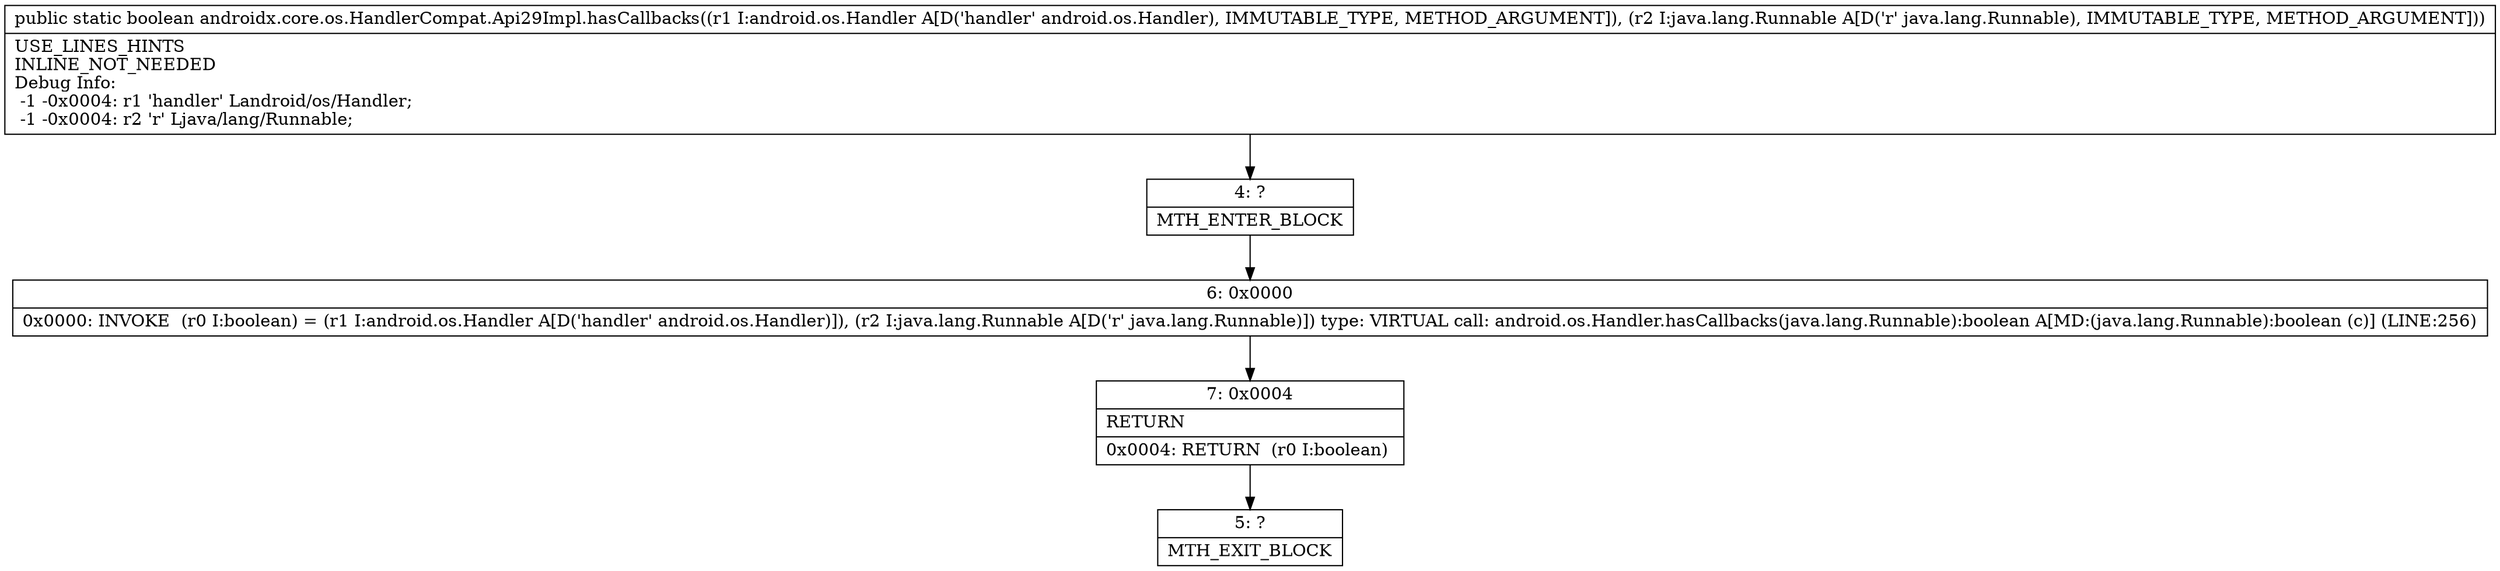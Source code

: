 digraph "CFG forandroidx.core.os.HandlerCompat.Api29Impl.hasCallbacks(Landroid\/os\/Handler;Ljava\/lang\/Runnable;)Z" {
Node_4 [shape=record,label="{4\:\ ?|MTH_ENTER_BLOCK\l}"];
Node_6 [shape=record,label="{6\:\ 0x0000|0x0000: INVOKE  (r0 I:boolean) = (r1 I:android.os.Handler A[D('handler' android.os.Handler)]), (r2 I:java.lang.Runnable A[D('r' java.lang.Runnable)]) type: VIRTUAL call: android.os.Handler.hasCallbacks(java.lang.Runnable):boolean A[MD:(java.lang.Runnable):boolean (c)] (LINE:256)\l}"];
Node_7 [shape=record,label="{7\:\ 0x0004|RETURN\l|0x0004: RETURN  (r0 I:boolean) \l}"];
Node_5 [shape=record,label="{5\:\ ?|MTH_EXIT_BLOCK\l}"];
MethodNode[shape=record,label="{public static boolean androidx.core.os.HandlerCompat.Api29Impl.hasCallbacks((r1 I:android.os.Handler A[D('handler' android.os.Handler), IMMUTABLE_TYPE, METHOD_ARGUMENT]), (r2 I:java.lang.Runnable A[D('r' java.lang.Runnable), IMMUTABLE_TYPE, METHOD_ARGUMENT]))  | USE_LINES_HINTS\lINLINE_NOT_NEEDED\lDebug Info:\l  \-1 \-0x0004: r1 'handler' Landroid\/os\/Handler;\l  \-1 \-0x0004: r2 'r' Ljava\/lang\/Runnable;\l}"];
MethodNode -> Node_4;Node_4 -> Node_6;
Node_6 -> Node_7;
Node_7 -> Node_5;
}

